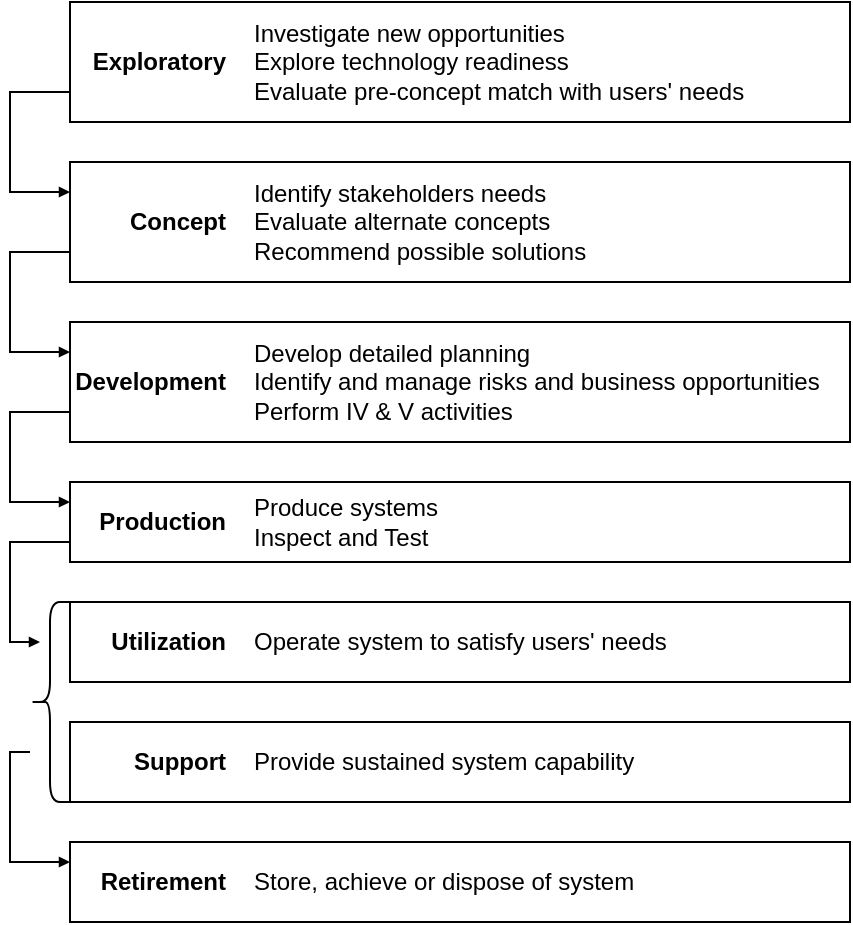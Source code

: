 <mxfile>
    <diagram id="T9uuaTeBy4bPSP1g8a4x" name="Page-1">
        <mxGraphModel dx="1386" dy="825" grid="1" gridSize="10" guides="1" tooltips="1" connect="1" arrows="1" fold="1" page="1" pageScale="1" pageWidth="827" pageHeight="1169" background="#FFFFFF" math="0" shadow="0">
            <root>
                <mxCell id="0"/>
                <mxCell id="1" parent="0"/>
                <mxCell id="308" value="Investigate new opportunities&lt;br&gt;Explore technology readiness&lt;br&gt;Evaluate pre-concept match with users' needs" style="rounded=0;whiteSpace=wrap;html=1;align=left;strokeColor=none;" vertex="1" parent="1">
                    <mxGeometry x="320" y="80" width="300" height="60" as="geometry"/>
                </mxCell>
                <mxCell id="309" value="Identify stakeholders needs&lt;br&gt;Evaluate alternate concepts&lt;br&gt;Recommend possible solutions" style="rounded=0;whiteSpace=wrap;html=1;align=left;strokeColor=none;" vertex="1" parent="1">
                    <mxGeometry x="320" y="160" width="300" height="60" as="geometry"/>
                </mxCell>
                <mxCell id="310" value="Develop detailed planning&lt;br&gt;Identify and manage risks and business opportunities&lt;br&gt;Perform IV &amp;amp; V activities" style="rounded=0;whiteSpace=wrap;html=1;align=left;strokeColor=none;" vertex="1" parent="1">
                    <mxGeometry x="320" y="240" width="300" height="60" as="geometry"/>
                </mxCell>
                <mxCell id="311" value="Produce systems&lt;br&gt;Inspect and Test" style="rounded=0;whiteSpace=wrap;html=1;align=left;strokeColor=none;" vertex="1" parent="1">
                    <mxGeometry x="320" y="320" width="300" height="40" as="geometry"/>
                </mxCell>
                <mxCell id="312" value="Operate system to satisfy users' needs" style="rounded=0;whiteSpace=wrap;html=1;align=left;strokeColor=none;" vertex="1" parent="1">
                    <mxGeometry x="320" y="380" width="300" height="40" as="geometry"/>
                </mxCell>
                <mxCell id="313" value="Provide sustained system capability" style="rounded=0;whiteSpace=wrap;html=1;align=left;strokeColor=none;" vertex="1" parent="1">
                    <mxGeometry x="320" y="440" width="300" height="40" as="geometry"/>
                </mxCell>
                <mxCell id="314" value="Store, achieve or dispose of system" style="rounded=0;whiteSpace=wrap;html=1;align=left;strokeColor=none;" vertex="1" parent="1">
                    <mxGeometry x="320" y="500" width="300" height="40" as="geometry"/>
                </mxCell>
                <mxCell id="340" style="edgeStyle=none;rounded=0;html=1;exitX=0;exitY=0.75;exitDx=0;exitDy=0;entryX=0;entryY=0.25;entryDx=0;entryDy=0;strokeColor=default;endArrow=block;endFill=1;startSize=3;endSize=3;" edge="1" parent="1" source="315" target="316">
                    <mxGeometry relative="1" as="geometry">
                        <Array as="points">
                            <mxPoint x="200" y="125"/>
                            <mxPoint x="200" y="175"/>
                        </Array>
                    </mxGeometry>
                </mxCell>
                <mxCell id="315" value="Exploratory" style="rounded=0;whiteSpace=wrap;html=1;fontStyle=1;align=right;strokeColor=none;" vertex="1" parent="1">
                    <mxGeometry x="230" y="80" width="80" height="60" as="geometry"/>
                </mxCell>
                <mxCell id="341" style="edgeStyle=none;rounded=0;html=1;exitX=0;exitY=0.75;exitDx=0;exitDy=0;entryX=0;entryY=0.25;entryDx=0;entryDy=0;strokeColor=default;endArrow=block;endFill=1;startSize=3;endSize=3;" edge="1" parent="1" source="316" target="318">
                    <mxGeometry relative="1" as="geometry">
                        <Array as="points">
                            <mxPoint x="200" y="205"/>
                            <mxPoint x="200" y="255"/>
                        </Array>
                    </mxGeometry>
                </mxCell>
                <mxCell id="316" value="Concept" style="rounded=0;whiteSpace=wrap;html=1;fontStyle=1;align=right;strokeColor=none;" vertex="1" parent="1">
                    <mxGeometry x="230" y="160" width="80" height="60" as="geometry"/>
                </mxCell>
                <mxCell id="344" style="edgeStyle=none;rounded=0;html=1;exitX=0;exitY=0.75;exitDx=0;exitDy=0;entryX=0.25;entryY=0.2;entryDx=0;entryDy=0;entryPerimeter=0;strokeColor=default;endArrow=block;endFill=1;startSize=3;endSize=3;" edge="1" parent="1" source="317" target="343">
                    <mxGeometry relative="1" as="geometry">
                        <Array as="points">
                            <mxPoint x="200" y="350"/>
                            <mxPoint x="200" y="400"/>
                        </Array>
                    </mxGeometry>
                </mxCell>
                <mxCell id="317" value="Production" style="rounded=0;whiteSpace=wrap;html=1;fontStyle=1;align=right;strokeColor=none;" vertex="1" parent="1">
                    <mxGeometry x="230" y="320" width="80" height="40" as="geometry"/>
                </mxCell>
                <mxCell id="342" style="edgeStyle=none;rounded=0;html=1;exitX=0;exitY=0.75;exitDx=0;exitDy=0;entryX=0;entryY=0.25;entryDx=0;entryDy=0;strokeColor=default;endArrow=block;endFill=1;startSize=3;endSize=3;" edge="1" parent="1" source="318" target="317">
                    <mxGeometry relative="1" as="geometry">
                        <Array as="points">
                            <mxPoint x="200" y="285"/>
                            <mxPoint x="200" y="330"/>
                        </Array>
                    </mxGeometry>
                </mxCell>
                <mxCell id="318" value="Development" style="rounded=0;whiteSpace=wrap;html=1;fontStyle=1;align=right;strokeColor=none;" vertex="1" parent="1">
                    <mxGeometry x="230" y="240" width="80" height="60" as="geometry"/>
                </mxCell>
                <mxCell id="319" value="Utilization" style="rounded=0;whiteSpace=wrap;html=1;fontStyle=1;align=right;strokeColor=none;" vertex="1" parent="1">
                    <mxGeometry x="230" y="380" width="80" height="40" as="geometry"/>
                </mxCell>
                <mxCell id="320" value="Support" style="rounded=0;whiteSpace=wrap;html=1;fontStyle=1;align=right;strokeColor=none;" vertex="1" parent="1">
                    <mxGeometry x="230" y="440" width="80" height="40" as="geometry"/>
                </mxCell>
                <mxCell id="321" value="Retirement" style="rounded=0;whiteSpace=wrap;html=1;fontStyle=1;align=right;strokeColor=none;" vertex="1" parent="1">
                    <mxGeometry x="230" y="500" width="80" height="40" as="geometry"/>
                </mxCell>
                <mxCell id="345" style="edgeStyle=none;rounded=0;html=1;exitX=0;exitY=0.75;exitDx=0;exitDy=0;entryX=0;entryY=0.25;entryDx=0;entryDy=0;strokeColor=default;endArrow=block;endFill=1;startSize=3;endSize=3;" edge="1" parent="1" source="343" target="321">
                    <mxGeometry relative="1" as="geometry">
                        <Array as="points">
                            <mxPoint x="200" y="455"/>
                            <mxPoint x="200" y="510"/>
                        </Array>
                    </mxGeometry>
                </mxCell>
                <mxCell id="343" value="" style="shape=curlyBracket;whiteSpace=wrap;html=1;rounded=1;labelPosition=left;verticalLabelPosition=middle;align=right;verticalAlign=middle;fillColor=none;" vertex="1" parent="1">
                    <mxGeometry x="210" y="380" width="20" height="100" as="geometry"/>
                </mxCell>
                <mxCell id="347" value="" style="rounded=0;whiteSpace=wrap;html=1;fillColor=none;" vertex="1" parent="1">
                    <mxGeometry x="230" y="80" width="390" height="60" as="geometry"/>
                </mxCell>
                <mxCell id="348" value="" style="rounded=0;whiteSpace=wrap;html=1;fillColor=none;" vertex="1" parent="1">
                    <mxGeometry x="230" y="160" width="390" height="60" as="geometry"/>
                </mxCell>
                <mxCell id="349" value="" style="rounded=0;whiteSpace=wrap;html=1;fillColor=none;" vertex="1" parent="1">
                    <mxGeometry x="230" y="240" width="390" height="60" as="geometry"/>
                </mxCell>
                <mxCell id="350" value="" style="rounded=0;whiteSpace=wrap;html=1;fillColor=none;" vertex="1" parent="1">
                    <mxGeometry x="230" y="320" width="390" height="40" as="geometry"/>
                </mxCell>
                <mxCell id="351" value="" style="rounded=0;whiteSpace=wrap;html=1;fillColor=none;" vertex="1" parent="1">
                    <mxGeometry x="230" y="380" width="390" height="40" as="geometry"/>
                </mxCell>
                <mxCell id="352" value="" style="rounded=0;whiteSpace=wrap;html=1;fillColor=none;" vertex="1" parent="1">
                    <mxGeometry x="230" y="440" width="390" height="40" as="geometry"/>
                </mxCell>
                <mxCell id="353" value="" style="rounded=0;whiteSpace=wrap;html=1;fillColor=none;" vertex="1" parent="1">
                    <mxGeometry x="230" y="500" width="390" height="40" as="geometry"/>
                </mxCell>
            </root>
        </mxGraphModel>
    </diagram>
</mxfile>